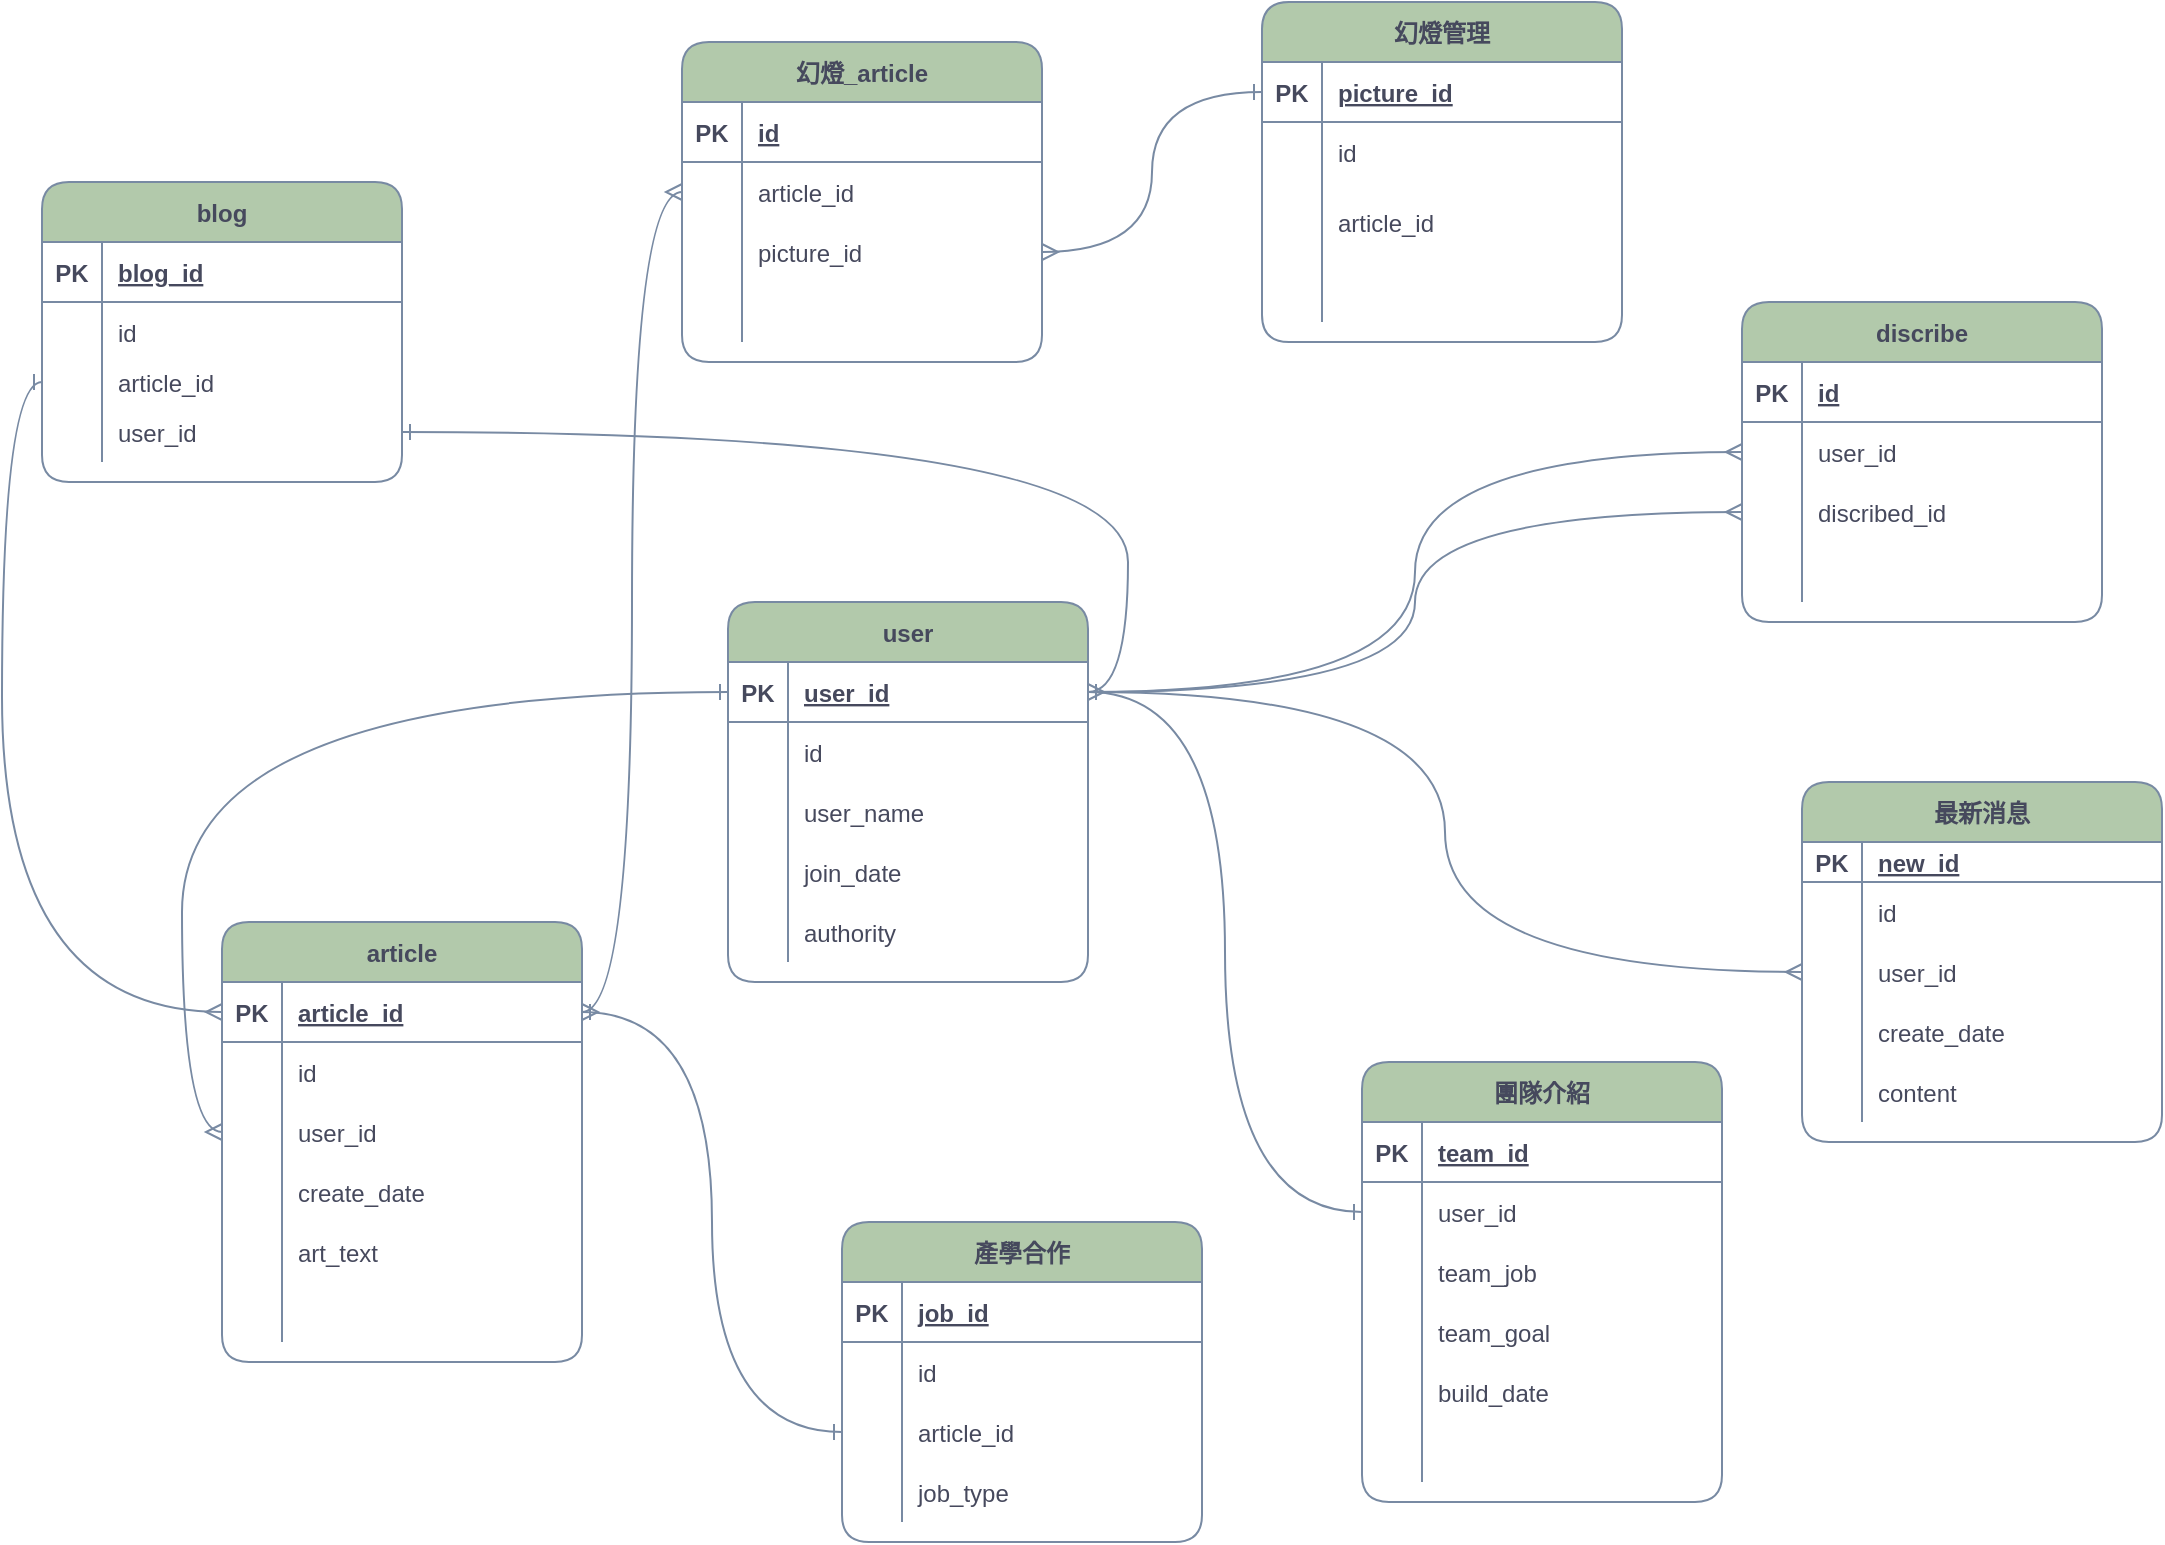 <mxfile version="13.11.0" type="github">
  <diagram id="R2lEEEUBdFMjLlhIrx00" name="Page-1">
    <mxGraphModel dx="1038" dy="547" grid="1" gridSize="10" guides="1" tooltips="1" connect="1" arrows="1" fold="1" page="1" pageScale="1" pageWidth="583" pageHeight="827" math="0" shadow="0" extFonts="Permanent Marker^https://fonts.googleapis.com/css?family=Permanent+Marker">
      <root>
        <mxCell id="0" />
        <mxCell id="1" parent="0" />
        <mxCell id="cPtPqXqM4NVwdwL7rHtW-1" value="最新消息" style="shape=table;startSize=30;container=1;collapsible=1;childLayout=tableLayout;fixedRows=1;rowLines=0;fontStyle=1;align=center;resizeLast=1;rounded=1;fillColor=#B2C9AB;strokeColor=#788AA3;fontColor=#46495D;" parent="1" vertex="1">
          <mxGeometry x="940" y="420" width="180" height="180" as="geometry" />
        </mxCell>
        <mxCell id="cPtPqXqM4NVwdwL7rHtW-2" value="" style="shape=partialRectangle;collapsible=0;dropTarget=0;pointerEvents=0;fillColor=none;top=0;left=0;bottom=1;right=0;points=[[0,0.5],[1,0.5]];portConstraint=eastwest;rounded=1;strokeColor=#788AA3;fontColor=#46495D;" parent="cPtPqXqM4NVwdwL7rHtW-1" vertex="1">
          <mxGeometry y="30" width="180" height="20" as="geometry" />
        </mxCell>
        <mxCell id="cPtPqXqM4NVwdwL7rHtW-3" value="PK" style="shape=partialRectangle;connectable=0;fillColor=none;top=0;left=0;bottom=0;right=0;fontStyle=1;overflow=hidden;rounded=1;strokeColor=#788AA3;fontColor=#46495D;" parent="cPtPqXqM4NVwdwL7rHtW-2" vertex="1">
          <mxGeometry width="30" height="20" as="geometry" />
        </mxCell>
        <mxCell id="cPtPqXqM4NVwdwL7rHtW-4" value="new_id" style="shape=partialRectangle;connectable=0;fillColor=none;top=0;left=0;bottom=0;right=0;align=left;spacingLeft=6;fontStyle=5;overflow=hidden;rounded=1;strokeColor=#788AA3;fontColor=#46495D;" parent="cPtPqXqM4NVwdwL7rHtW-2" vertex="1">
          <mxGeometry x="30" width="150" height="20" as="geometry" />
        </mxCell>
        <mxCell id="cPtPqXqM4NVwdwL7rHtW-5" value="" style="shape=partialRectangle;collapsible=0;dropTarget=0;pointerEvents=0;fillColor=none;top=0;left=0;bottom=0;right=0;points=[[0,0.5],[1,0.5]];portConstraint=eastwest;rounded=1;strokeColor=#788AA3;fontColor=#46495D;" parent="cPtPqXqM4NVwdwL7rHtW-1" vertex="1">
          <mxGeometry y="50" width="180" height="30" as="geometry" />
        </mxCell>
        <mxCell id="cPtPqXqM4NVwdwL7rHtW-6" value="" style="shape=partialRectangle;connectable=0;fillColor=none;top=0;left=0;bottom=0;right=0;editable=1;overflow=hidden;rounded=1;strokeColor=#788AA3;fontColor=#46495D;" parent="cPtPqXqM4NVwdwL7rHtW-5" vertex="1">
          <mxGeometry width="30" height="30" as="geometry" />
        </mxCell>
        <mxCell id="cPtPqXqM4NVwdwL7rHtW-7" value="id" style="shape=partialRectangle;connectable=0;fillColor=none;top=0;left=0;bottom=0;right=0;align=left;spacingLeft=6;overflow=hidden;rounded=1;strokeColor=#788AA3;fontColor=#46495D;" parent="cPtPqXqM4NVwdwL7rHtW-5" vertex="1">
          <mxGeometry x="30" width="150" height="30" as="geometry" />
        </mxCell>
        <mxCell id="cPtPqXqM4NVwdwL7rHtW-8" value="" style="shape=partialRectangle;collapsible=0;dropTarget=0;pointerEvents=0;fillColor=none;top=0;left=0;bottom=0;right=0;points=[[0,0.5],[1,0.5]];portConstraint=eastwest;rounded=1;strokeColor=#788AA3;fontColor=#46495D;" parent="cPtPqXqM4NVwdwL7rHtW-1" vertex="1">
          <mxGeometry y="80" width="180" height="30" as="geometry" />
        </mxCell>
        <mxCell id="cPtPqXqM4NVwdwL7rHtW-9" value="" style="shape=partialRectangle;connectable=0;fillColor=none;top=0;left=0;bottom=0;right=0;editable=1;overflow=hidden;rounded=1;strokeColor=#788AA3;fontColor=#46495D;" parent="cPtPqXqM4NVwdwL7rHtW-8" vertex="1">
          <mxGeometry width="30" height="30" as="geometry" />
        </mxCell>
        <mxCell id="cPtPqXqM4NVwdwL7rHtW-10" value="user_id" style="shape=partialRectangle;connectable=0;fillColor=none;top=0;left=0;bottom=0;right=0;align=left;spacingLeft=6;overflow=hidden;rounded=1;strokeColor=#788AA3;fontColor=#46495D;" parent="cPtPqXqM4NVwdwL7rHtW-8" vertex="1">
          <mxGeometry x="30" width="150" height="30" as="geometry" />
        </mxCell>
        <mxCell id="cPtPqXqM4NVwdwL7rHtW-11" value="" style="shape=partialRectangle;collapsible=0;dropTarget=0;pointerEvents=0;fillColor=none;top=0;left=0;bottom=0;right=0;points=[[0,0.5],[1,0.5]];portConstraint=eastwest;rounded=1;strokeColor=#788AA3;fontColor=#46495D;" parent="cPtPqXqM4NVwdwL7rHtW-1" vertex="1">
          <mxGeometry y="110" width="180" height="30" as="geometry" />
        </mxCell>
        <mxCell id="cPtPqXqM4NVwdwL7rHtW-12" value="" style="shape=partialRectangle;connectable=0;fillColor=none;top=0;left=0;bottom=0;right=0;editable=1;overflow=hidden;rounded=1;strokeColor=#788AA3;fontColor=#46495D;" parent="cPtPqXqM4NVwdwL7rHtW-11" vertex="1">
          <mxGeometry width="30" height="30" as="geometry" />
        </mxCell>
        <mxCell id="cPtPqXqM4NVwdwL7rHtW-13" value="create_date" style="shape=partialRectangle;connectable=0;fillColor=none;top=0;left=0;bottom=0;right=0;align=left;spacingLeft=6;overflow=hidden;rounded=1;strokeColor=#788AA3;fontColor=#46495D;" parent="cPtPqXqM4NVwdwL7rHtW-11" vertex="1">
          <mxGeometry x="30" width="150" height="30" as="geometry" />
        </mxCell>
        <mxCell id="cPtPqXqM4NVwdwL7rHtW-100" value="" style="shape=partialRectangle;collapsible=0;dropTarget=0;pointerEvents=0;fillColor=none;top=0;left=0;bottom=0;right=0;points=[[0,0.5],[1,0.5]];portConstraint=eastwest;rounded=1;strokeColor=#788AA3;fontColor=#46495D;" parent="cPtPqXqM4NVwdwL7rHtW-1" vertex="1">
          <mxGeometry y="140" width="180" height="30" as="geometry" />
        </mxCell>
        <mxCell id="cPtPqXqM4NVwdwL7rHtW-101" value="" style="shape=partialRectangle;connectable=0;fillColor=none;top=0;left=0;bottom=0;right=0;editable=1;overflow=hidden;rounded=1;strokeColor=#788AA3;fontColor=#46495D;" parent="cPtPqXqM4NVwdwL7rHtW-100" vertex="1">
          <mxGeometry width="30" height="30" as="geometry" />
        </mxCell>
        <mxCell id="cPtPqXqM4NVwdwL7rHtW-102" value="content" style="shape=partialRectangle;connectable=0;fillColor=none;top=0;left=0;bottom=0;right=0;align=left;spacingLeft=6;overflow=hidden;rounded=1;strokeColor=#788AA3;fontColor=#46495D;" parent="cPtPqXqM4NVwdwL7rHtW-100" vertex="1">
          <mxGeometry x="30" width="150" height="30" as="geometry" />
        </mxCell>
        <mxCell id="cPtPqXqM4NVwdwL7rHtW-14" value="user" style="shape=table;startSize=30;container=1;collapsible=1;childLayout=tableLayout;fixedRows=1;rowLines=0;fontStyle=1;align=center;resizeLast=1;rounded=1;fillColor=#B2C9AB;strokeColor=#788AA3;fontColor=#46495D;" parent="1" vertex="1">
          <mxGeometry x="403" y="330" width="180" height="190" as="geometry" />
        </mxCell>
        <mxCell id="cPtPqXqM4NVwdwL7rHtW-15" value="" style="shape=partialRectangle;collapsible=0;dropTarget=0;pointerEvents=0;fillColor=none;top=0;left=0;bottom=1;right=0;points=[[0,0.5],[1,0.5]];portConstraint=eastwest;rounded=1;strokeColor=#788AA3;fontColor=#46495D;" parent="cPtPqXqM4NVwdwL7rHtW-14" vertex="1">
          <mxGeometry y="30" width="180" height="30" as="geometry" />
        </mxCell>
        <mxCell id="cPtPqXqM4NVwdwL7rHtW-16" value="PK" style="shape=partialRectangle;connectable=0;fillColor=none;top=0;left=0;bottom=0;right=0;fontStyle=1;overflow=hidden;rounded=1;strokeColor=#788AA3;fontColor=#46495D;" parent="cPtPqXqM4NVwdwL7rHtW-15" vertex="1">
          <mxGeometry width="30" height="30" as="geometry" />
        </mxCell>
        <mxCell id="cPtPqXqM4NVwdwL7rHtW-17" value="user_id" style="shape=partialRectangle;connectable=0;fillColor=none;top=0;left=0;bottom=0;right=0;align=left;spacingLeft=6;fontStyle=5;overflow=hidden;rounded=1;strokeColor=#788AA3;fontColor=#46495D;" parent="cPtPqXqM4NVwdwL7rHtW-15" vertex="1">
          <mxGeometry x="30" width="150" height="30" as="geometry" />
        </mxCell>
        <mxCell id="cPtPqXqM4NVwdwL7rHtW-18" value="" style="shape=partialRectangle;collapsible=0;dropTarget=0;pointerEvents=0;fillColor=none;top=0;left=0;bottom=0;right=0;points=[[0,0.5],[1,0.5]];portConstraint=eastwest;rounded=1;strokeColor=#788AA3;fontColor=#46495D;" parent="cPtPqXqM4NVwdwL7rHtW-14" vertex="1">
          <mxGeometry y="60" width="180" height="30" as="geometry" />
        </mxCell>
        <mxCell id="cPtPqXqM4NVwdwL7rHtW-19" value="" style="shape=partialRectangle;connectable=0;fillColor=none;top=0;left=0;bottom=0;right=0;editable=1;overflow=hidden;rounded=1;strokeColor=#788AA3;fontColor=#46495D;" parent="cPtPqXqM4NVwdwL7rHtW-18" vertex="1">
          <mxGeometry width="30" height="30" as="geometry" />
        </mxCell>
        <mxCell id="cPtPqXqM4NVwdwL7rHtW-20" value="id" style="shape=partialRectangle;connectable=0;fillColor=none;top=0;left=0;bottom=0;right=0;align=left;spacingLeft=6;overflow=hidden;rounded=1;strokeColor=#788AA3;fontColor=#46495D;" parent="cPtPqXqM4NVwdwL7rHtW-18" vertex="1">
          <mxGeometry x="30" width="150" height="30" as="geometry" />
        </mxCell>
        <mxCell id="cPtPqXqM4NVwdwL7rHtW-21" value="" style="shape=partialRectangle;collapsible=0;dropTarget=0;pointerEvents=0;fillColor=none;top=0;left=0;bottom=0;right=0;points=[[0,0.5],[1,0.5]];portConstraint=eastwest;rounded=1;strokeColor=#788AA3;fontColor=#46495D;" parent="cPtPqXqM4NVwdwL7rHtW-14" vertex="1">
          <mxGeometry y="90" width="180" height="30" as="geometry" />
        </mxCell>
        <mxCell id="cPtPqXqM4NVwdwL7rHtW-22" value="" style="shape=partialRectangle;connectable=0;fillColor=none;top=0;left=0;bottom=0;right=0;editable=1;overflow=hidden;rounded=1;strokeColor=#788AA3;fontColor=#46495D;" parent="cPtPqXqM4NVwdwL7rHtW-21" vertex="1">
          <mxGeometry width="30" height="30" as="geometry" />
        </mxCell>
        <mxCell id="cPtPqXqM4NVwdwL7rHtW-23" value="user_name" style="shape=partialRectangle;connectable=0;fillColor=none;top=0;left=0;bottom=0;right=0;align=left;spacingLeft=6;overflow=hidden;rounded=1;strokeColor=#788AA3;fontColor=#46495D;" parent="cPtPqXqM4NVwdwL7rHtW-21" vertex="1">
          <mxGeometry x="30" width="150" height="30" as="geometry" />
        </mxCell>
        <mxCell id="cPtPqXqM4NVwdwL7rHtW-24" value="" style="shape=partialRectangle;collapsible=0;dropTarget=0;pointerEvents=0;fillColor=none;top=0;left=0;bottom=0;right=0;points=[[0,0.5],[1,0.5]];portConstraint=eastwest;rounded=1;strokeColor=#788AA3;fontColor=#46495D;" parent="cPtPqXqM4NVwdwL7rHtW-14" vertex="1">
          <mxGeometry y="120" width="180" height="30" as="geometry" />
        </mxCell>
        <mxCell id="cPtPqXqM4NVwdwL7rHtW-25" value="" style="shape=partialRectangle;connectable=0;fillColor=none;top=0;left=0;bottom=0;right=0;editable=1;overflow=hidden;rounded=1;strokeColor=#788AA3;fontColor=#46495D;" parent="cPtPqXqM4NVwdwL7rHtW-24" vertex="1">
          <mxGeometry width="30" height="30" as="geometry" />
        </mxCell>
        <mxCell id="cPtPqXqM4NVwdwL7rHtW-26" value="join_date" style="shape=partialRectangle;connectable=0;fillColor=none;top=0;left=0;bottom=0;right=0;align=left;spacingLeft=6;overflow=hidden;rounded=1;strokeColor=#788AA3;fontColor=#46495D;" parent="cPtPqXqM4NVwdwL7rHtW-24" vertex="1">
          <mxGeometry x="30" width="150" height="30" as="geometry" />
        </mxCell>
        <mxCell id="1LD19kada-FeBfjTpvKz-1" value="" style="shape=partialRectangle;collapsible=0;dropTarget=0;pointerEvents=0;fillColor=none;top=0;left=0;bottom=0;right=0;points=[[0,0.5],[1,0.5]];portConstraint=eastwest;rounded=1;strokeColor=#788AA3;fontColor=#46495D;" vertex="1" parent="cPtPqXqM4NVwdwL7rHtW-14">
          <mxGeometry y="150" width="180" height="30" as="geometry" />
        </mxCell>
        <mxCell id="1LD19kada-FeBfjTpvKz-2" value="" style="shape=partialRectangle;connectable=0;fillColor=none;top=0;left=0;bottom=0;right=0;editable=1;overflow=hidden;rounded=1;strokeColor=#788AA3;fontColor=#46495D;" vertex="1" parent="1LD19kada-FeBfjTpvKz-1">
          <mxGeometry width="30" height="30" as="geometry" />
        </mxCell>
        <mxCell id="1LD19kada-FeBfjTpvKz-3" value="authority" style="shape=partialRectangle;connectable=0;fillColor=none;top=0;left=0;bottom=0;right=0;align=left;spacingLeft=6;overflow=hidden;rounded=1;strokeColor=#788AA3;fontColor=#46495D;" vertex="1" parent="1LD19kada-FeBfjTpvKz-1">
          <mxGeometry x="30" width="150" height="30" as="geometry" />
        </mxCell>
        <mxCell id="cPtPqXqM4NVwdwL7rHtW-27" value="產學合作" style="shape=table;startSize=30;container=1;collapsible=1;childLayout=tableLayout;fixedRows=1;rowLines=0;fontStyle=1;align=center;resizeLast=1;rounded=1;fillColor=#B2C9AB;strokeColor=#788AA3;fontColor=#46495D;" parent="1" vertex="1">
          <mxGeometry x="460" y="640" width="180" height="160" as="geometry" />
        </mxCell>
        <mxCell id="cPtPqXqM4NVwdwL7rHtW-28" value="" style="shape=partialRectangle;collapsible=0;dropTarget=0;pointerEvents=0;fillColor=none;top=0;left=0;bottom=1;right=0;points=[[0,0.5],[1,0.5]];portConstraint=eastwest;rounded=1;strokeColor=#788AA3;fontColor=#46495D;" parent="cPtPqXqM4NVwdwL7rHtW-27" vertex="1">
          <mxGeometry y="30" width="180" height="30" as="geometry" />
        </mxCell>
        <mxCell id="cPtPqXqM4NVwdwL7rHtW-29" value="PK" style="shape=partialRectangle;connectable=0;fillColor=none;top=0;left=0;bottom=0;right=0;fontStyle=1;overflow=hidden;rounded=1;strokeColor=#788AA3;fontColor=#46495D;" parent="cPtPqXqM4NVwdwL7rHtW-28" vertex="1">
          <mxGeometry width="30" height="30" as="geometry" />
        </mxCell>
        <mxCell id="cPtPqXqM4NVwdwL7rHtW-30" value="job_id" style="shape=partialRectangle;connectable=0;fillColor=none;top=0;left=0;bottom=0;right=0;align=left;spacingLeft=6;fontStyle=5;overflow=hidden;rounded=1;strokeColor=#788AA3;fontColor=#46495D;" parent="cPtPqXqM4NVwdwL7rHtW-28" vertex="1">
          <mxGeometry x="30" width="150" height="30" as="geometry" />
        </mxCell>
        <mxCell id="cPtPqXqM4NVwdwL7rHtW-37" value="" style="shape=partialRectangle;collapsible=0;dropTarget=0;pointerEvents=0;fillColor=none;top=0;left=0;bottom=0;right=0;points=[[0,0.5],[1,0.5]];portConstraint=eastwest;rounded=1;strokeColor=#788AA3;fontColor=#46495D;" parent="cPtPqXqM4NVwdwL7rHtW-27" vertex="1">
          <mxGeometry y="60" width="180" height="30" as="geometry" />
        </mxCell>
        <mxCell id="cPtPqXqM4NVwdwL7rHtW-38" value="" style="shape=partialRectangle;connectable=0;fillColor=none;top=0;left=0;bottom=0;right=0;editable=1;overflow=hidden;rounded=1;strokeColor=#788AA3;fontColor=#46495D;" parent="cPtPqXqM4NVwdwL7rHtW-37" vertex="1">
          <mxGeometry width="30" height="30" as="geometry" />
        </mxCell>
        <mxCell id="cPtPqXqM4NVwdwL7rHtW-39" value="id" style="shape=partialRectangle;connectable=0;fillColor=none;top=0;left=0;bottom=0;right=0;align=left;spacingLeft=6;overflow=hidden;rounded=1;strokeColor=#788AA3;fontColor=#46495D;" parent="cPtPqXqM4NVwdwL7rHtW-37" vertex="1">
          <mxGeometry x="30" width="150" height="30" as="geometry" />
        </mxCell>
        <mxCell id="cPtPqXqM4NVwdwL7rHtW-31" value="" style="shape=partialRectangle;collapsible=0;dropTarget=0;pointerEvents=0;fillColor=none;top=0;left=0;bottom=0;right=0;points=[[0,0.5],[1,0.5]];portConstraint=eastwest;rounded=1;strokeColor=#788AA3;fontColor=#46495D;" parent="cPtPqXqM4NVwdwL7rHtW-27" vertex="1">
          <mxGeometry y="90" width="180" height="30" as="geometry" />
        </mxCell>
        <mxCell id="cPtPqXqM4NVwdwL7rHtW-32" value="" style="shape=partialRectangle;connectable=0;fillColor=none;top=0;left=0;bottom=0;right=0;editable=1;overflow=hidden;rounded=1;strokeColor=#788AA3;fontColor=#46495D;" parent="cPtPqXqM4NVwdwL7rHtW-31" vertex="1">
          <mxGeometry width="30" height="30" as="geometry" />
        </mxCell>
        <mxCell id="cPtPqXqM4NVwdwL7rHtW-33" value="article_id" style="shape=partialRectangle;connectable=0;fillColor=none;top=0;left=0;bottom=0;right=0;align=left;spacingLeft=6;overflow=hidden;rounded=1;strokeColor=#788AA3;fontColor=#46495D;" parent="cPtPqXqM4NVwdwL7rHtW-31" vertex="1">
          <mxGeometry x="30" width="150" height="30" as="geometry" />
        </mxCell>
        <mxCell id="cPtPqXqM4NVwdwL7rHtW-34" value="" style="shape=partialRectangle;collapsible=0;dropTarget=0;pointerEvents=0;fillColor=none;top=0;left=0;bottom=0;right=0;points=[[0,0.5],[1,0.5]];portConstraint=eastwest;rounded=1;strokeColor=#788AA3;fontColor=#46495D;" parent="cPtPqXqM4NVwdwL7rHtW-27" vertex="1">
          <mxGeometry y="120" width="180" height="30" as="geometry" />
        </mxCell>
        <mxCell id="cPtPqXqM4NVwdwL7rHtW-35" value="" style="shape=partialRectangle;connectable=0;fillColor=none;top=0;left=0;bottom=0;right=0;editable=1;overflow=hidden;rounded=1;strokeColor=#788AA3;fontColor=#46495D;" parent="cPtPqXqM4NVwdwL7rHtW-34" vertex="1">
          <mxGeometry width="30" height="30" as="geometry" />
        </mxCell>
        <mxCell id="cPtPqXqM4NVwdwL7rHtW-36" value="job_type" style="shape=partialRectangle;connectable=0;fillColor=none;top=0;left=0;bottom=0;right=0;align=left;spacingLeft=6;overflow=hidden;rounded=1;strokeColor=#788AA3;fontColor=#46495D;" parent="cPtPqXqM4NVwdwL7rHtW-34" vertex="1">
          <mxGeometry x="30" width="150" height="30" as="geometry" />
        </mxCell>
        <mxCell id="cPtPqXqM4NVwdwL7rHtW-40" value="團隊介紹" style="shape=table;startSize=30;container=1;collapsible=1;childLayout=tableLayout;fixedRows=1;rowLines=0;fontStyle=1;align=center;resizeLast=1;rounded=1;fillColor=#B2C9AB;strokeColor=#788AA3;fontColor=#46495D;" parent="1" vertex="1">
          <mxGeometry x="720" y="560" width="180" height="220" as="geometry" />
        </mxCell>
        <mxCell id="cPtPqXqM4NVwdwL7rHtW-41" value="" style="shape=partialRectangle;collapsible=0;dropTarget=0;pointerEvents=0;fillColor=none;top=0;left=0;bottom=1;right=0;points=[[0,0.5],[1,0.5]];portConstraint=eastwest;rounded=1;strokeColor=#788AA3;fontColor=#46495D;" parent="cPtPqXqM4NVwdwL7rHtW-40" vertex="1">
          <mxGeometry y="30" width="180" height="30" as="geometry" />
        </mxCell>
        <mxCell id="cPtPqXqM4NVwdwL7rHtW-42" value="PK" style="shape=partialRectangle;connectable=0;fillColor=none;top=0;left=0;bottom=0;right=0;fontStyle=1;overflow=hidden;rounded=1;strokeColor=#788AA3;fontColor=#46495D;" parent="cPtPqXqM4NVwdwL7rHtW-41" vertex="1">
          <mxGeometry width="30" height="30" as="geometry" />
        </mxCell>
        <mxCell id="cPtPqXqM4NVwdwL7rHtW-43" value="team_id" style="shape=partialRectangle;connectable=0;fillColor=none;top=0;left=0;bottom=0;right=0;align=left;spacingLeft=6;fontStyle=5;overflow=hidden;rounded=1;strokeColor=#788AA3;fontColor=#46495D;" parent="cPtPqXqM4NVwdwL7rHtW-41" vertex="1">
          <mxGeometry x="30" width="150" height="30" as="geometry" />
        </mxCell>
        <mxCell id="cPtPqXqM4NVwdwL7rHtW-44" value="" style="shape=partialRectangle;collapsible=0;dropTarget=0;pointerEvents=0;fillColor=none;top=0;left=0;bottom=0;right=0;points=[[0,0.5],[1,0.5]];portConstraint=eastwest;rounded=1;strokeColor=#788AA3;fontColor=#46495D;" parent="cPtPqXqM4NVwdwL7rHtW-40" vertex="1">
          <mxGeometry y="60" width="180" height="30" as="geometry" />
        </mxCell>
        <mxCell id="cPtPqXqM4NVwdwL7rHtW-45" value="" style="shape=partialRectangle;connectable=0;fillColor=none;top=0;left=0;bottom=0;right=0;editable=1;overflow=hidden;rounded=1;strokeColor=#788AA3;fontColor=#46495D;" parent="cPtPqXqM4NVwdwL7rHtW-44" vertex="1">
          <mxGeometry width="30" height="30" as="geometry" />
        </mxCell>
        <mxCell id="cPtPqXqM4NVwdwL7rHtW-46" value="user_id" style="shape=partialRectangle;connectable=0;fillColor=none;top=0;left=0;bottom=0;right=0;align=left;spacingLeft=6;overflow=hidden;rounded=1;strokeColor=#788AA3;fontColor=#46495D;" parent="cPtPqXqM4NVwdwL7rHtW-44" vertex="1">
          <mxGeometry x="30" width="150" height="30" as="geometry" />
        </mxCell>
        <mxCell id="cPtPqXqM4NVwdwL7rHtW-47" value="" style="shape=partialRectangle;collapsible=0;dropTarget=0;pointerEvents=0;fillColor=none;top=0;left=0;bottom=0;right=0;points=[[0,0.5],[1,0.5]];portConstraint=eastwest;rounded=1;strokeColor=#788AA3;fontColor=#46495D;" parent="cPtPqXqM4NVwdwL7rHtW-40" vertex="1">
          <mxGeometry y="90" width="180" height="30" as="geometry" />
        </mxCell>
        <mxCell id="cPtPqXqM4NVwdwL7rHtW-48" value="" style="shape=partialRectangle;connectable=0;fillColor=none;top=0;left=0;bottom=0;right=0;editable=1;overflow=hidden;rounded=1;strokeColor=#788AA3;fontColor=#46495D;" parent="cPtPqXqM4NVwdwL7rHtW-47" vertex="1">
          <mxGeometry width="30" height="30" as="geometry" />
        </mxCell>
        <mxCell id="cPtPqXqM4NVwdwL7rHtW-49" value="team_job" style="shape=partialRectangle;connectable=0;fillColor=none;top=0;left=0;bottom=0;right=0;align=left;spacingLeft=6;overflow=hidden;rounded=1;strokeColor=#788AA3;fontColor=#46495D;" parent="cPtPqXqM4NVwdwL7rHtW-47" vertex="1">
          <mxGeometry x="30" width="150" height="30" as="geometry" />
        </mxCell>
        <mxCell id="cPtPqXqM4NVwdwL7rHtW-50" value="" style="shape=partialRectangle;collapsible=0;dropTarget=0;pointerEvents=0;fillColor=none;top=0;left=0;bottom=0;right=0;points=[[0,0.5],[1,0.5]];portConstraint=eastwest;rounded=1;strokeColor=#788AA3;fontColor=#46495D;" parent="cPtPqXqM4NVwdwL7rHtW-40" vertex="1">
          <mxGeometry y="120" width="180" height="30" as="geometry" />
        </mxCell>
        <mxCell id="cPtPqXqM4NVwdwL7rHtW-51" value="" style="shape=partialRectangle;connectable=0;fillColor=none;top=0;left=0;bottom=0;right=0;editable=1;overflow=hidden;rounded=1;strokeColor=#788AA3;fontColor=#46495D;" parent="cPtPqXqM4NVwdwL7rHtW-50" vertex="1">
          <mxGeometry width="30" height="30" as="geometry" />
        </mxCell>
        <mxCell id="cPtPqXqM4NVwdwL7rHtW-52" value="team_goal" style="shape=partialRectangle;connectable=0;fillColor=none;top=0;left=0;bottom=0;right=0;align=left;spacingLeft=6;overflow=hidden;rounded=1;strokeColor=#788AA3;fontColor=#46495D;" parent="cPtPqXqM4NVwdwL7rHtW-50" vertex="1">
          <mxGeometry x="30" width="150" height="30" as="geometry" />
        </mxCell>
        <mxCell id="cPtPqXqM4NVwdwL7rHtW-93" value="" style="shape=partialRectangle;collapsible=0;dropTarget=0;pointerEvents=0;fillColor=none;top=0;left=0;bottom=0;right=0;points=[[0,0.5],[1,0.5]];portConstraint=eastwest;rounded=1;strokeColor=#788AA3;fontColor=#46495D;" parent="cPtPqXqM4NVwdwL7rHtW-40" vertex="1">
          <mxGeometry y="150" width="180" height="30" as="geometry" />
        </mxCell>
        <mxCell id="cPtPqXqM4NVwdwL7rHtW-94" value="" style="shape=partialRectangle;connectable=0;fillColor=none;top=0;left=0;bottom=0;right=0;editable=1;overflow=hidden;rounded=1;strokeColor=#788AA3;fontColor=#46495D;" parent="cPtPqXqM4NVwdwL7rHtW-93" vertex="1">
          <mxGeometry width="30" height="30" as="geometry" />
        </mxCell>
        <mxCell id="cPtPqXqM4NVwdwL7rHtW-95" value="build_date" style="shape=partialRectangle;connectable=0;fillColor=none;top=0;left=0;bottom=0;right=0;align=left;spacingLeft=6;overflow=hidden;rounded=1;strokeColor=#788AA3;fontColor=#46495D;" parent="cPtPqXqM4NVwdwL7rHtW-93" vertex="1">
          <mxGeometry x="30" width="150" height="30" as="geometry" />
        </mxCell>
        <mxCell id="cPtPqXqM4NVwdwL7rHtW-96" value="" style="shape=partialRectangle;collapsible=0;dropTarget=0;pointerEvents=0;fillColor=none;top=0;left=0;bottom=0;right=0;points=[[0,0.5],[1,0.5]];portConstraint=eastwest;rounded=1;strokeColor=#788AA3;fontColor=#46495D;" parent="cPtPqXqM4NVwdwL7rHtW-40" vertex="1">
          <mxGeometry y="180" width="180" height="30" as="geometry" />
        </mxCell>
        <mxCell id="cPtPqXqM4NVwdwL7rHtW-97" value="" style="shape=partialRectangle;connectable=0;fillColor=none;top=0;left=0;bottom=0;right=0;editable=1;overflow=hidden;rounded=1;strokeColor=#788AA3;fontColor=#46495D;" parent="cPtPqXqM4NVwdwL7rHtW-96" vertex="1">
          <mxGeometry width="30" height="30" as="geometry" />
        </mxCell>
        <mxCell id="cPtPqXqM4NVwdwL7rHtW-98" value="" style="shape=partialRectangle;connectable=0;fillColor=none;top=0;left=0;bottom=0;right=0;align=left;spacingLeft=6;overflow=hidden;rounded=1;strokeColor=#788AA3;fontColor=#46495D;" parent="cPtPqXqM4NVwdwL7rHtW-96" vertex="1">
          <mxGeometry x="30" width="150" height="30" as="geometry" />
        </mxCell>
        <mxCell id="cPtPqXqM4NVwdwL7rHtW-53" value="blog" style="shape=table;startSize=30;container=1;collapsible=1;childLayout=tableLayout;fixedRows=1;rowLines=0;fontStyle=1;align=center;resizeLast=1;rounded=1;fillColor=#B2C9AB;strokeColor=#788AA3;fontColor=#46495D;" parent="1" vertex="1">
          <mxGeometry x="60" y="120" width="180" height="150" as="geometry" />
        </mxCell>
        <mxCell id="cPtPqXqM4NVwdwL7rHtW-54" value="" style="shape=partialRectangle;collapsible=0;dropTarget=0;pointerEvents=0;fillColor=none;top=0;left=0;bottom=1;right=0;points=[[0,0.5],[1,0.5]];portConstraint=eastwest;rounded=1;strokeColor=#788AA3;fontColor=#46495D;" parent="cPtPqXqM4NVwdwL7rHtW-53" vertex="1">
          <mxGeometry y="30" width="180" height="30" as="geometry" />
        </mxCell>
        <mxCell id="cPtPqXqM4NVwdwL7rHtW-55" value="PK" style="shape=partialRectangle;connectable=0;fillColor=none;top=0;left=0;bottom=0;right=0;fontStyle=1;overflow=hidden;rounded=1;strokeColor=#788AA3;fontColor=#46495D;" parent="cPtPqXqM4NVwdwL7rHtW-54" vertex="1">
          <mxGeometry width="30" height="30" as="geometry" />
        </mxCell>
        <mxCell id="cPtPqXqM4NVwdwL7rHtW-56" value="blog_id" style="shape=partialRectangle;connectable=0;fillColor=none;top=0;left=0;bottom=0;right=0;align=left;spacingLeft=6;fontStyle=5;overflow=hidden;rounded=1;strokeColor=#788AA3;fontColor=#46495D;" parent="cPtPqXqM4NVwdwL7rHtW-54" vertex="1">
          <mxGeometry x="30" width="150" height="30" as="geometry" />
        </mxCell>
        <mxCell id="cPtPqXqM4NVwdwL7rHtW-57" value="" style="shape=partialRectangle;collapsible=0;dropTarget=0;pointerEvents=0;fillColor=none;top=0;left=0;bottom=0;right=0;points=[[0,0.5],[1,0.5]];portConstraint=eastwest;rounded=1;strokeColor=#788AA3;fontColor=#46495D;" parent="cPtPqXqM4NVwdwL7rHtW-53" vertex="1">
          <mxGeometry y="60" width="180" height="30" as="geometry" />
        </mxCell>
        <mxCell id="cPtPqXqM4NVwdwL7rHtW-58" value="" style="shape=partialRectangle;connectable=0;fillColor=none;top=0;left=0;bottom=0;right=0;editable=1;overflow=hidden;rounded=1;strokeColor=#788AA3;fontColor=#46495D;" parent="cPtPqXqM4NVwdwL7rHtW-57" vertex="1">
          <mxGeometry width="30" height="30" as="geometry" />
        </mxCell>
        <mxCell id="cPtPqXqM4NVwdwL7rHtW-59" value="id" style="shape=partialRectangle;connectable=0;fillColor=none;top=0;left=0;bottom=0;right=0;align=left;spacingLeft=6;overflow=hidden;rounded=1;strokeColor=#788AA3;fontColor=#46495D;" parent="cPtPqXqM4NVwdwL7rHtW-57" vertex="1">
          <mxGeometry x="30" width="150" height="30" as="geometry" />
        </mxCell>
        <mxCell id="cPtPqXqM4NVwdwL7rHtW-60" value="" style="shape=partialRectangle;collapsible=0;dropTarget=0;pointerEvents=0;fillColor=none;top=0;left=0;bottom=0;right=0;points=[[0,0.5],[1,0.5]];portConstraint=eastwest;rounded=1;strokeColor=#788AA3;fontColor=#46495D;" parent="cPtPqXqM4NVwdwL7rHtW-53" vertex="1">
          <mxGeometry y="90" width="180" height="20" as="geometry" />
        </mxCell>
        <mxCell id="cPtPqXqM4NVwdwL7rHtW-61" value="" style="shape=partialRectangle;connectable=0;fillColor=none;top=0;left=0;bottom=0;right=0;editable=1;overflow=hidden;rounded=1;strokeColor=#788AA3;fontColor=#46495D;" parent="cPtPqXqM4NVwdwL7rHtW-60" vertex="1">
          <mxGeometry width="30" height="20" as="geometry" />
        </mxCell>
        <mxCell id="cPtPqXqM4NVwdwL7rHtW-62" value="article_id" style="shape=partialRectangle;connectable=0;fillColor=none;top=0;left=0;bottom=0;right=0;align=left;spacingLeft=6;overflow=hidden;rounded=1;strokeColor=#788AA3;fontColor=#46495D;" parent="cPtPqXqM4NVwdwL7rHtW-60" vertex="1">
          <mxGeometry x="30" width="150" height="20" as="geometry" />
        </mxCell>
        <mxCell id="cPtPqXqM4NVwdwL7rHtW-63" value="" style="shape=partialRectangle;collapsible=0;dropTarget=0;pointerEvents=0;fillColor=none;top=0;left=0;bottom=0;right=0;points=[[0,0.5],[1,0.5]];portConstraint=eastwest;rounded=1;strokeColor=#788AA3;fontColor=#46495D;" parent="cPtPqXqM4NVwdwL7rHtW-53" vertex="1">
          <mxGeometry y="110" width="180" height="30" as="geometry" />
        </mxCell>
        <mxCell id="cPtPqXqM4NVwdwL7rHtW-64" value="" style="shape=partialRectangle;connectable=0;fillColor=none;top=0;left=0;bottom=0;right=0;editable=1;overflow=hidden;rounded=1;strokeColor=#788AA3;fontColor=#46495D;" parent="cPtPqXqM4NVwdwL7rHtW-63" vertex="1">
          <mxGeometry width="30" height="30" as="geometry" />
        </mxCell>
        <mxCell id="cPtPqXqM4NVwdwL7rHtW-65" value="user_id" style="shape=partialRectangle;connectable=0;fillColor=none;top=0;left=0;bottom=0;right=0;align=left;spacingLeft=6;overflow=hidden;rounded=1;strokeColor=#788AA3;fontColor=#46495D;" parent="cPtPqXqM4NVwdwL7rHtW-63" vertex="1">
          <mxGeometry x="30" width="150" height="30" as="geometry" />
        </mxCell>
        <mxCell id="cPtPqXqM4NVwdwL7rHtW-67" value="article" style="shape=table;startSize=30;container=1;collapsible=1;childLayout=tableLayout;fixedRows=1;rowLines=0;fontStyle=1;align=center;resizeLast=1;rounded=1;fillColor=#B2C9AB;strokeColor=#788AA3;fontColor=#46495D;" parent="1" vertex="1">
          <mxGeometry x="150" y="490" width="180" height="220" as="geometry" />
        </mxCell>
        <mxCell id="cPtPqXqM4NVwdwL7rHtW-68" value="" style="shape=partialRectangle;collapsible=0;dropTarget=0;pointerEvents=0;fillColor=none;top=0;left=0;bottom=1;right=0;points=[[0,0.5],[1,0.5]];portConstraint=eastwest;rounded=1;strokeColor=#788AA3;fontColor=#46495D;" parent="cPtPqXqM4NVwdwL7rHtW-67" vertex="1">
          <mxGeometry y="30" width="180" height="30" as="geometry" />
        </mxCell>
        <mxCell id="cPtPqXqM4NVwdwL7rHtW-69" value="PK" style="shape=partialRectangle;connectable=0;fillColor=none;top=0;left=0;bottom=0;right=0;fontStyle=1;overflow=hidden;rounded=1;strokeColor=#788AA3;fontColor=#46495D;" parent="cPtPqXqM4NVwdwL7rHtW-68" vertex="1">
          <mxGeometry width="30" height="30" as="geometry" />
        </mxCell>
        <mxCell id="cPtPqXqM4NVwdwL7rHtW-70" value="article_id" style="shape=partialRectangle;connectable=0;fillColor=none;top=0;left=0;bottom=0;right=0;align=left;spacingLeft=6;fontStyle=5;overflow=hidden;rounded=1;strokeColor=#788AA3;fontColor=#46495D;" parent="cPtPqXqM4NVwdwL7rHtW-68" vertex="1">
          <mxGeometry x="30" width="150" height="30" as="geometry" />
        </mxCell>
        <mxCell id="cPtPqXqM4NVwdwL7rHtW-71" value="" style="shape=partialRectangle;collapsible=0;dropTarget=0;pointerEvents=0;fillColor=none;top=0;left=0;bottom=0;right=0;points=[[0,0.5],[1,0.5]];portConstraint=eastwest;rounded=1;strokeColor=#788AA3;fontColor=#46495D;" parent="cPtPqXqM4NVwdwL7rHtW-67" vertex="1">
          <mxGeometry y="60" width="180" height="30" as="geometry" />
        </mxCell>
        <mxCell id="cPtPqXqM4NVwdwL7rHtW-72" value="" style="shape=partialRectangle;connectable=0;fillColor=none;top=0;left=0;bottom=0;right=0;editable=1;overflow=hidden;rounded=1;strokeColor=#788AA3;fontColor=#46495D;" parent="cPtPqXqM4NVwdwL7rHtW-71" vertex="1">
          <mxGeometry width="30" height="30" as="geometry" />
        </mxCell>
        <mxCell id="cPtPqXqM4NVwdwL7rHtW-73" value="id" style="shape=partialRectangle;connectable=0;fillColor=none;top=0;left=0;bottom=0;right=0;align=left;spacingLeft=6;overflow=hidden;rounded=1;strokeColor=#788AA3;fontColor=#46495D;" parent="cPtPqXqM4NVwdwL7rHtW-71" vertex="1">
          <mxGeometry x="30" width="150" height="30" as="geometry" />
        </mxCell>
        <mxCell id="cPtPqXqM4NVwdwL7rHtW-74" value="" style="shape=partialRectangle;collapsible=0;dropTarget=0;pointerEvents=0;fillColor=none;top=0;left=0;bottom=0;right=0;points=[[0,0.5],[1,0.5]];portConstraint=eastwest;rounded=1;strokeColor=#788AA3;fontColor=#46495D;" parent="cPtPqXqM4NVwdwL7rHtW-67" vertex="1">
          <mxGeometry y="90" width="180" height="30" as="geometry" />
        </mxCell>
        <mxCell id="cPtPqXqM4NVwdwL7rHtW-75" value="" style="shape=partialRectangle;connectable=0;fillColor=none;top=0;left=0;bottom=0;right=0;editable=1;overflow=hidden;rounded=1;strokeColor=#788AA3;fontColor=#46495D;" parent="cPtPqXqM4NVwdwL7rHtW-74" vertex="1">
          <mxGeometry width="30" height="30" as="geometry" />
        </mxCell>
        <mxCell id="cPtPqXqM4NVwdwL7rHtW-76" value="user_id" style="shape=partialRectangle;connectable=0;fillColor=none;top=0;left=0;bottom=0;right=0;align=left;spacingLeft=6;overflow=hidden;rounded=1;strokeColor=#788AA3;fontColor=#46495D;" parent="cPtPqXqM4NVwdwL7rHtW-74" vertex="1">
          <mxGeometry x="30" width="150" height="30" as="geometry" />
        </mxCell>
        <mxCell id="cPtPqXqM4NVwdwL7rHtW-77" value="" style="shape=partialRectangle;collapsible=0;dropTarget=0;pointerEvents=0;fillColor=none;top=0;left=0;bottom=0;right=0;points=[[0,0.5],[1,0.5]];portConstraint=eastwest;rounded=1;strokeColor=#788AA3;fontColor=#46495D;" parent="cPtPqXqM4NVwdwL7rHtW-67" vertex="1">
          <mxGeometry y="120" width="180" height="30" as="geometry" />
        </mxCell>
        <mxCell id="cPtPqXqM4NVwdwL7rHtW-78" value="" style="shape=partialRectangle;connectable=0;fillColor=none;top=0;left=0;bottom=0;right=0;editable=1;overflow=hidden;rounded=1;strokeColor=#788AA3;fontColor=#46495D;" parent="cPtPqXqM4NVwdwL7rHtW-77" vertex="1">
          <mxGeometry width="30" height="30" as="geometry" />
        </mxCell>
        <mxCell id="cPtPqXqM4NVwdwL7rHtW-79" value="create_date" style="shape=partialRectangle;connectable=0;fillColor=none;top=0;left=0;bottom=0;right=0;align=left;spacingLeft=6;overflow=hidden;rounded=1;strokeColor=#788AA3;fontColor=#46495D;" parent="cPtPqXqM4NVwdwL7rHtW-77" vertex="1">
          <mxGeometry x="30" width="150" height="30" as="geometry" />
        </mxCell>
        <mxCell id="cPtPqXqM4NVwdwL7rHtW-86" value="" style="shape=partialRectangle;collapsible=0;dropTarget=0;pointerEvents=0;fillColor=none;top=0;left=0;bottom=0;right=0;points=[[0,0.5],[1,0.5]];portConstraint=eastwest;rounded=1;strokeColor=#788AA3;fontColor=#46495D;" parent="cPtPqXqM4NVwdwL7rHtW-67" vertex="1">
          <mxGeometry y="150" width="180" height="30" as="geometry" />
        </mxCell>
        <mxCell id="cPtPqXqM4NVwdwL7rHtW-87" value="" style="shape=partialRectangle;connectable=0;fillColor=none;top=0;left=0;bottom=0;right=0;editable=1;overflow=hidden;rounded=1;strokeColor=#788AA3;fontColor=#46495D;" parent="cPtPqXqM4NVwdwL7rHtW-86" vertex="1">
          <mxGeometry width="30" height="30" as="geometry" />
        </mxCell>
        <mxCell id="cPtPqXqM4NVwdwL7rHtW-88" value="art_text" style="shape=partialRectangle;connectable=0;fillColor=none;top=0;left=0;bottom=0;right=0;align=left;spacingLeft=6;overflow=hidden;rounded=1;strokeColor=#788AA3;fontColor=#46495D;" parent="cPtPqXqM4NVwdwL7rHtW-86" vertex="1">
          <mxGeometry x="30" width="150" height="30" as="geometry" />
        </mxCell>
        <mxCell id="cPtPqXqM4NVwdwL7rHtW-89" value="" style="shape=partialRectangle;collapsible=0;dropTarget=0;pointerEvents=0;fillColor=none;top=0;left=0;bottom=0;right=0;points=[[0,0.5],[1,0.5]];portConstraint=eastwest;rounded=1;strokeColor=#788AA3;fontColor=#46495D;" parent="cPtPqXqM4NVwdwL7rHtW-67" vertex="1">
          <mxGeometry y="180" width="180" height="30" as="geometry" />
        </mxCell>
        <mxCell id="cPtPqXqM4NVwdwL7rHtW-90" value="" style="shape=partialRectangle;connectable=0;fillColor=none;top=0;left=0;bottom=0;right=0;editable=1;overflow=hidden;rounded=1;strokeColor=#788AA3;fontColor=#46495D;" parent="cPtPqXqM4NVwdwL7rHtW-89" vertex="1">
          <mxGeometry width="30" height="30" as="geometry" />
        </mxCell>
        <mxCell id="cPtPqXqM4NVwdwL7rHtW-91" value="" style="shape=partialRectangle;connectable=0;fillColor=none;top=0;left=0;bottom=0;right=0;align=left;spacingLeft=6;overflow=hidden;rounded=1;strokeColor=#788AA3;fontColor=#46495D;" parent="cPtPqXqM4NVwdwL7rHtW-89" vertex="1">
          <mxGeometry x="30" width="150" height="30" as="geometry" />
        </mxCell>
        <mxCell id="cPtPqXqM4NVwdwL7rHtW-80" style="edgeStyle=orthogonalEdgeStyle;orthogonalLoop=1;jettySize=auto;html=1;entryX=0;entryY=0.5;entryDx=0;entryDy=0;startArrow=ERone;startFill=0;endArrow=ERmany;endFill=0;exitX=0;exitY=0.5;exitDx=0;exitDy=0;curved=1;strokeColor=#788AA3;fontColor=#46495D;" parent="1" source="cPtPqXqM4NVwdwL7rHtW-60" target="cPtPqXqM4NVwdwL7rHtW-68" edge="1">
          <mxGeometry relative="1" as="geometry" />
        </mxCell>
        <mxCell id="cPtPqXqM4NVwdwL7rHtW-81" style="edgeStyle=orthogonalEdgeStyle;orthogonalLoop=1;jettySize=auto;html=1;exitX=1;exitY=0.5;exitDx=0;exitDy=0;entryX=1;entryY=0.5;entryDx=0;entryDy=0;startArrow=ERone;startFill=0;endArrow=ERone;endFill=0;curved=1;strokeColor=#788AA3;fontColor=#46495D;" parent="1" source="cPtPqXqM4NVwdwL7rHtW-63" target="cPtPqXqM4NVwdwL7rHtW-15" edge="1">
          <mxGeometry relative="1" as="geometry" />
        </mxCell>
        <mxCell id="cPtPqXqM4NVwdwL7rHtW-82" style="edgeStyle=orthogonalEdgeStyle;orthogonalLoop=1;jettySize=auto;html=1;entryX=0;entryY=0.5;entryDx=0;entryDy=0;startArrow=ERone;startFill=0;endArrow=ERmany;endFill=0;curved=1;strokeColor=#788AA3;fontColor=#46495D;" parent="1" source="cPtPqXqM4NVwdwL7rHtW-15" target="cPtPqXqM4NVwdwL7rHtW-74" edge="1">
          <mxGeometry relative="1" as="geometry" />
        </mxCell>
        <mxCell id="cPtPqXqM4NVwdwL7rHtW-92" style="edgeStyle=orthogonalEdgeStyle;orthogonalLoop=1;jettySize=auto;html=1;entryX=1;entryY=0.5;entryDx=0;entryDy=0;startArrow=ERone;startFill=0;endArrow=ERmany;endFill=0;curved=1;strokeColor=#788AA3;fontColor=#46495D;" parent="1" source="cPtPqXqM4NVwdwL7rHtW-31" target="cPtPqXqM4NVwdwL7rHtW-68" edge="1">
          <mxGeometry relative="1" as="geometry" />
        </mxCell>
        <mxCell id="cPtPqXqM4NVwdwL7rHtW-99" style="edgeStyle=orthogonalEdgeStyle;orthogonalLoop=1;jettySize=auto;html=1;entryX=0;entryY=0.5;entryDx=0;entryDy=0;startArrow=ERmany;startFill=0;endArrow=ERone;endFill=0;curved=1;strokeColor=#788AA3;fontColor=#46495D;" parent="1" source="cPtPqXqM4NVwdwL7rHtW-15" target="cPtPqXqM4NVwdwL7rHtW-44" edge="1">
          <mxGeometry relative="1" as="geometry" />
        </mxCell>
        <mxCell id="cPtPqXqM4NVwdwL7rHtW-103" style="edgeStyle=orthogonalEdgeStyle;orthogonalLoop=1;jettySize=auto;html=1;exitX=0;exitY=0.5;exitDx=0;exitDy=0;entryX=1;entryY=0.5;entryDx=0;entryDy=0;startArrow=ERmany;startFill=0;endArrow=ERone;endFill=0;curved=1;strokeColor=#788AA3;fontColor=#46495D;" parent="1" source="cPtPqXqM4NVwdwL7rHtW-8" target="cPtPqXqM4NVwdwL7rHtW-15" edge="1">
          <mxGeometry relative="1" as="geometry" />
        </mxCell>
        <mxCell id="AdDkIVXgg5J95T2cVmyW-1" value="幻燈管理" style="shape=table;startSize=30;container=1;collapsible=1;childLayout=tableLayout;fixedRows=1;rowLines=0;fontStyle=1;align=center;resizeLast=1;rounded=1;fillColor=#B2C9AB;strokeColor=#788AA3;fontColor=#46495D;" parent="1" vertex="1">
          <mxGeometry x="670" y="30" width="180" height="170" as="geometry" />
        </mxCell>
        <mxCell id="AdDkIVXgg5J95T2cVmyW-2" value="" style="shape=partialRectangle;collapsible=0;dropTarget=0;pointerEvents=0;fillColor=none;top=0;left=0;bottom=1;right=0;points=[[0,0.5],[1,0.5]];portConstraint=eastwest;rounded=1;strokeColor=#788AA3;fontColor=#46495D;" parent="AdDkIVXgg5J95T2cVmyW-1" vertex="1">
          <mxGeometry y="30" width="180" height="30" as="geometry" />
        </mxCell>
        <mxCell id="AdDkIVXgg5J95T2cVmyW-3" value="PK" style="shape=partialRectangle;connectable=0;fillColor=none;top=0;left=0;bottom=0;right=0;fontStyle=1;overflow=hidden;rounded=1;strokeColor=#788AA3;fontColor=#46495D;" parent="AdDkIVXgg5J95T2cVmyW-2" vertex="1">
          <mxGeometry width="30" height="30" as="geometry" />
        </mxCell>
        <mxCell id="AdDkIVXgg5J95T2cVmyW-4" value="picture_id" style="shape=partialRectangle;connectable=0;fillColor=none;top=0;left=0;bottom=0;right=0;align=left;spacingLeft=6;fontStyle=5;overflow=hidden;rounded=1;strokeColor=#788AA3;fontColor=#46495D;" parent="AdDkIVXgg5J95T2cVmyW-2" vertex="1">
          <mxGeometry x="30" width="150" height="30" as="geometry" />
        </mxCell>
        <mxCell id="AdDkIVXgg5J95T2cVmyW-5" value="" style="shape=partialRectangle;collapsible=0;dropTarget=0;pointerEvents=0;fillColor=none;top=0;left=0;bottom=0;right=0;points=[[0,0.5],[1,0.5]];portConstraint=eastwest;rounded=1;strokeColor=#788AA3;fontColor=#46495D;" parent="AdDkIVXgg5J95T2cVmyW-1" vertex="1">
          <mxGeometry y="60" width="180" height="30" as="geometry" />
        </mxCell>
        <mxCell id="AdDkIVXgg5J95T2cVmyW-6" value="" style="shape=partialRectangle;connectable=0;fillColor=none;top=0;left=0;bottom=0;right=0;editable=1;overflow=hidden;rounded=1;strokeColor=#788AA3;fontColor=#46495D;" parent="AdDkIVXgg5J95T2cVmyW-5" vertex="1">
          <mxGeometry width="30" height="30" as="geometry" />
        </mxCell>
        <mxCell id="AdDkIVXgg5J95T2cVmyW-7" value="id" style="shape=partialRectangle;connectable=0;fillColor=none;top=0;left=0;bottom=0;right=0;align=left;spacingLeft=6;overflow=hidden;rounded=1;strokeColor=#788AA3;fontColor=#46495D;" parent="AdDkIVXgg5J95T2cVmyW-5" vertex="1">
          <mxGeometry x="30" width="150" height="30" as="geometry" />
        </mxCell>
        <mxCell id="AdDkIVXgg5J95T2cVmyW-8" value="" style="shape=partialRectangle;collapsible=0;dropTarget=0;pointerEvents=0;fillColor=none;top=0;left=0;bottom=0;right=0;points=[[0,0.5],[1,0.5]];portConstraint=eastwest;rounded=1;strokeColor=#788AA3;fontColor=#46495D;" parent="AdDkIVXgg5J95T2cVmyW-1" vertex="1">
          <mxGeometry y="90" width="180" height="40" as="geometry" />
        </mxCell>
        <mxCell id="AdDkIVXgg5J95T2cVmyW-9" value="" style="shape=partialRectangle;connectable=0;fillColor=none;top=0;left=0;bottom=0;right=0;editable=1;overflow=hidden;rounded=1;strokeColor=#788AA3;fontColor=#46495D;" parent="AdDkIVXgg5J95T2cVmyW-8" vertex="1">
          <mxGeometry width="30" height="40" as="geometry" />
        </mxCell>
        <mxCell id="AdDkIVXgg5J95T2cVmyW-10" value="article_id" style="shape=partialRectangle;connectable=0;fillColor=none;top=0;left=0;bottom=0;right=0;align=left;spacingLeft=6;overflow=hidden;rounded=1;strokeColor=#788AA3;fontColor=#46495D;" parent="AdDkIVXgg5J95T2cVmyW-8" vertex="1">
          <mxGeometry x="30" width="150" height="40" as="geometry" />
        </mxCell>
        <mxCell id="AdDkIVXgg5J95T2cVmyW-11" value="" style="shape=partialRectangle;collapsible=0;dropTarget=0;pointerEvents=0;fillColor=none;top=0;left=0;bottom=0;right=0;points=[[0,0.5],[1,0.5]];portConstraint=eastwest;rounded=1;strokeColor=#788AA3;fontColor=#46495D;" parent="AdDkIVXgg5J95T2cVmyW-1" vertex="1">
          <mxGeometry y="130" width="180" height="30" as="geometry" />
        </mxCell>
        <mxCell id="AdDkIVXgg5J95T2cVmyW-12" value="" style="shape=partialRectangle;connectable=0;fillColor=none;top=0;left=0;bottom=0;right=0;editable=1;overflow=hidden;rounded=1;strokeColor=#788AA3;fontColor=#46495D;" parent="AdDkIVXgg5J95T2cVmyW-11" vertex="1">
          <mxGeometry width="30" height="30" as="geometry" />
        </mxCell>
        <mxCell id="AdDkIVXgg5J95T2cVmyW-13" value="" style="shape=partialRectangle;connectable=0;fillColor=none;top=0;left=0;bottom=0;right=0;align=left;spacingLeft=6;overflow=hidden;rounded=1;strokeColor=#788AA3;fontColor=#46495D;" parent="AdDkIVXgg5J95T2cVmyW-11" vertex="1">
          <mxGeometry x="30" width="150" height="30" as="geometry" />
        </mxCell>
        <mxCell id="AdDkIVXgg5J95T2cVmyW-15" value="幻燈_article" style="shape=table;startSize=30;container=1;collapsible=1;childLayout=tableLayout;fixedRows=1;rowLines=0;fontStyle=1;align=center;resizeLast=1;rounded=1;fillColor=#B2C9AB;strokeColor=#788AA3;fontColor=#46495D;" parent="1" vertex="1">
          <mxGeometry x="380" y="50" width="180" height="160" as="geometry" />
        </mxCell>
        <mxCell id="AdDkIVXgg5J95T2cVmyW-16" value="" style="shape=partialRectangle;collapsible=0;dropTarget=0;pointerEvents=0;fillColor=none;top=0;left=0;bottom=1;right=0;points=[[0,0.5],[1,0.5]];portConstraint=eastwest;rounded=1;strokeColor=#788AA3;fontColor=#46495D;" parent="AdDkIVXgg5J95T2cVmyW-15" vertex="1">
          <mxGeometry y="30" width="180" height="30" as="geometry" />
        </mxCell>
        <mxCell id="AdDkIVXgg5J95T2cVmyW-17" value="PK" style="shape=partialRectangle;connectable=0;fillColor=none;top=0;left=0;bottom=0;right=0;fontStyle=1;overflow=hidden;rounded=1;strokeColor=#788AA3;fontColor=#46495D;" parent="AdDkIVXgg5J95T2cVmyW-16" vertex="1">
          <mxGeometry width="30" height="30" as="geometry" />
        </mxCell>
        <mxCell id="AdDkIVXgg5J95T2cVmyW-18" value="id" style="shape=partialRectangle;connectable=0;fillColor=none;top=0;left=0;bottom=0;right=0;align=left;spacingLeft=6;fontStyle=5;overflow=hidden;rounded=1;strokeColor=#788AA3;fontColor=#46495D;" parent="AdDkIVXgg5J95T2cVmyW-16" vertex="1">
          <mxGeometry x="30" width="150" height="30" as="geometry" />
        </mxCell>
        <mxCell id="AdDkIVXgg5J95T2cVmyW-19" value="" style="shape=partialRectangle;collapsible=0;dropTarget=0;pointerEvents=0;fillColor=none;top=0;left=0;bottom=0;right=0;points=[[0,0.5],[1,0.5]];portConstraint=eastwest;rounded=1;strokeColor=#788AA3;fontColor=#46495D;" parent="AdDkIVXgg5J95T2cVmyW-15" vertex="1">
          <mxGeometry y="60" width="180" height="30" as="geometry" />
        </mxCell>
        <mxCell id="AdDkIVXgg5J95T2cVmyW-20" value="" style="shape=partialRectangle;connectable=0;fillColor=none;top=0;left=0;bottom=0;right=0;editable=1;overflow=hidden;rounded=1;strokeColor=#788AA3;fontColor=#46495D;" parent="AdDkIVXgg5J95T2cVmyW-19" vertex="1">
          <mxGeometry width="30" height="30" as="geometry" />
        </mxCell>
        <mxCell id="AdDkIVXgg5J95T2cVmyW-21" value="article_id" style="shape=partialRectangle;connectable=0;fillColor=none;top=0;left=0;bottom=0;right=0;align=left;spacingLeft=6;overflow=hidden;rounded=1;strokeColor=#788AA3;fontColor=#46495D;" parent="AdDkIVXgg5J95T2cVmyW-19" vertex="1">
          <mxGeometry x="30" width="150" height="30" as="geometry" />
        </mxCell>
        <mxCell id="AdDkIVXgg5J95T2cVmyW-22" value="" style="shape=partialRectangle;collapsible=0;dropTarget=0;pointerEvents=0;fillColor=none;top=0;left=0;bottom=0;right=0;points=[[0,0.5],[1,0.5]];portConstraint=eastwest;rounded=1;strokeColor=#788AA3;fontColor=#46495D;" parent="AdDkIVXgg5J95T2cVmyW-15" vertex="1">
          <mxGeometry y="90" width="180" height="30" as="geometry" />
        </mxCell>
        <mxCell id="AdDkIVXgg5J95T2cVmyW-23" value="" style="shape=partialRectangle;connectable=0;fillColor=none;top=0;left=0;bottom=0;right=0;editable=1;overflow=hidden;rounded=1;strokeColor=#788AA3;fontColor=#46495D;" parent="AdDkIVXgg5J95T2cVmyW-22" vertex="1">
          <mxGeometry width="30" height="30" as="geometry" />
        </mxCell>
        <mxCell id="AdDkIVXgg5J95T2cVmyW-24" value="picture_id" style="shape=partialRectangle;connectable=0;fillColor=none;top=0;left=0;bottom=0;right=0;align=left;spacingLeft=6;overflow=hidden;rounded=1;strokeColor=#788AA3;fontColor=#46495D;" parent="AdDkIVXgg5J95T2cVmyW-22" vertex="1">
          <mxGeometry x="30" width="150" height="30" as="geometry" />
        </mxCell>
        <mxCell id="AdDkIVXgg5J95T2cVmyW-25" value="" style="shape=partialRectangle;collapsible=0;dropTarget=0;pointerEvents=0;fillColor=none;top=0;left=0;bottom=0;right=0;points=[[0,0.5],[1,0.5]];portConstraint=eastwest;rounded=1;strokeColor=#788AA3;fontColor=#46495D;" parent="AdDkIVXgg5J95T2cVmyW-15" vertex="1">
          <mxGeometry y="120" width="180" height="30" as="geometry" />
        </mxCell>
        <mxCell id="AdDkIVXgg5J95T2cVmyW-26" value="" style="shape=partialRectangle;connectable=0;fillColor=none;top=0;left=0;bottom=0;right=0;editable=1;overflow=hidden;rounded=1;strokeColor=#788AA3;fontColor=#46495D;" parent="AdDkIVXgg5J95T2cVmyW-25" vertex="1">
          <mxGeometry width="30" height="30" as="geometry" />
        </mxCell>
        <mxCell id="AdDkIVXgg5J95T2cVmyW-27" value="" style="shape=partialRectangle;connectable=0;fillColor=none;top=0;left=0;bottom=0;right=0;align=left;spacingLeft=6;overflow=hidden;rounded=1;strokeColor=#788AA3;fontColor=#46495D;" parent="AdDkIVXgg5J95T2cVmyW-25" vertex="1">
          <mxGeometry x="30" width="150" height="30" as="geometry" />
        </mxCell>
        <mxCell id="AdDkIVXgg5J95T2cVmyW-28" style="edgeStyle=orthogonalEdgeStyle;curved=1;orthogonalLoop=1;jettySize=auto;html=1;entryX=0;entryY=0.5;entryDx=0;entryDy=0;startArrow=ERone;startFill=0;endArrow=ERmany;endFill=0;strokeColor=#788AA3;fontColor=#46495D;" parent="1" source="cPtPqXqM4NVwdwL7rHtW-68" target="AdDkIVXgg5J95T2cVmyW-19" edge="1">
          <mxGeometry relative="1" as="geometry" />
        </mxCell>
        <mxCell id="AdDkIVXgg5J95T2cVmyW-29" style="edgeStyle=orthogonalEdgeStyle;curved=1;orthogonalLoop=1;jettySize=auto;html=1;entryX=1;entryY=0.5;entryDx=0;entryDy=0;startArrow=ERone;startFill=0;endArrow=ERmany;endFill=0;strokeColor=#788AA3;fontColor=#46495D;" parent="1" source="AdDkIVXgg5J95T2cVmyW-2" target="AdDkIVXgg5J95T2cVmyW-22" edge="1">
          <mxGeometry relative="1" as="geometry" />
        </mxCell>
        <mxCell id="AdDkIVXgg5J95T2cVmyW-30" value="discribe" style="shape=table;startSize=30;container=1;collapsible=1;childLayout=tableLayout;fixedRows=1;rowLines=0;fontStyle=1;align=center;resizeLast=1;rounded=1;fillColor=#B2C9AB;strokeColor=#788AA3;fontColor=#46495D;" parent="1" vertex="1">
          <mxGeometry x="910" y="180" width="180" height="160" as="geometry" />
        </mxCell>
        <mxCell id="AdDkIVXgg5J95T2cVmyW-31" value="" style="shape=partialRectangle;collapsible=0;dropTarget=0;pointerEvents=0;fillColor=none;top=0;left=0;bottom=1;right=0;points=[[0,0.5],[1,0.5]];portConstraint=eastwest;rounded=1;strokeColor=#788AA3;fontColor=#46495D;" parent="AdDkIVXgg5J95T2cVmyW-30" vertex="1">
          <mxGeometry y="30" width="180" height="30" as="geometry" />
        </mxCell>
        <mxCell id="AdDkIVXgg5J95T2cVmyW-32" value="PK" style="shape=partialRectangle;connectable=0;fillColor=none;top=0;left=0;bottom=0;right=0;fontStyle=1;overflow=hidden;rounded=1;strokeColor=#788AA3;fontColor=#46495D;" parent="AdDkIVXgg5J95T2cVmyW-31" vertex="1">
          <mxGeometry width="30" height="30" as="geometry" />
        </mxCell>
        <mxCell id="AdDkIVXgg5J95T2cVmyW-33" value="id" style="shape=partialRectangle;connectable=0;fillColor=none;top=0;left=0;bottom=0;right=0;align=left;spacingLeft=6;fontStyle=5;overflow=hidden;rounded=1;strokeColor=#788AA3;fontColor=#46495D;" parent="AdDkIVXgg5J95T2cVmyW-31" vertex="1">
          <mxGeometry x="30" width="150" height="30" as="geometry" />
        </mxCell>
        <mxCell id="AdDkIVXgg5J95T2cVmyW-34" value="" style="shape=partialRectangle;collapsible=0;dropTarget=0;pointerEvents=0;fillColor=none;top=0;left=0;bottom=0;right=0;points=[[0,0.5],[1,0.5]];portConstraint=eastwest;rounded=1;strokeColor=#788AA3;fontColor=#46495D;" parent="AdDkIVXgg5J95T2cVmyW-30" vertex="1">
          <mxGeometry y="60" width="180" height="30" as="geometry" />
        </mxCell>
        <mxCell id="AdDkIVXgg5J95T2cVmyW-35" value="" style="shape=partialRectangle;connectable=0;fillColor=none;top=0;left=0;bottom=0;right=0;editable=1;overflow=hidden;rounded=1;strokeColor=#788AA3;fontColor=#46495D;" parent="AdDkIVXgg5J95T2cVmyW-34" vertex="1">
          <mxGeometry width="30" height="30" as="geometry" />
        </mxCell>
        <mxCell id="AdDkIVXgg5J95T2cVmyW-36" value="user_id" style="shape=partialRectangle;connectable=0;fillColor=none;top=0;left=0;bottom=0;right=0;align=left;spacingLeft=6;overflow=hidden;rounded=1;strokeColor=#788AA3;fontColor=#46495D;" parent="AdDkIVXgg5J95T2cVmyW-34" vertex="1">
          <mxGeometry x="30" width="150" height="30" as="geometry" />
        </mxCell>
        <mxCell id="AdDkIVXgg5J95T2cVmyW-37" value="" style="shape=partialRectangle;collapsible=0;dropTarget=0;pointerEvents=0;fillColor=none;top=0;left=0;bottom=0;right=0;points=[[0,0.5],[1,0.5]];portConstraint=eastwest;rounded=1;strokeColor=#788AA3;fontColor=#46495D;" parent="AdDkIVXgg5J95T2cVmyW-30" vertex="1">
          <mxGeometry y="90" width="180" height="30" as="geometry" />
        </mxCell>
        <mxCell id="AdDkIVXgg5J95T2cVmyW-38" value="" style="shape=partialRectangle;connectable=0;fillColor=none;top=0;left=0;bottom=0;right=0;editable=1;overflow=hidden;rounded=1;strokeColor=#788AA3;fontColor=#46495D;" parent="AdDkIVXgg5J95T2cVmyW-37" vertex="1">
          <mxGeometry width="30" height="30" as="geometry" />
        </mxCell>
        <mxCell id="AdDkIVXgg5J95T2cVmyW-39" value="discribed_id" style="shape=partialRectangle;connectable=0;fillColor=none;top=0;left=0;bottom=0;right=0;align=left;spacingLeft=6;overflow=hidden;rounded=1;strokeColor=#788AA3;fontColor=#46495D;" parent="AdDkIVXgg5J95T2cVmyW-37" vertex="1">
          <mxGeometry x="30" width="150" height="30" as="geometry" />
        </mxCell>
        <mxCell id="AdDkIVXgg5J95T2cVmyW-40" value="" style="shape=partialRectangle;collapsible=0;dropTarget=0;pointerEvents=0;fillColor=none;top=0;left=0;bottom=0;right=0;points=[[0,0.5],[1,0.5]];portConstraint=eastwest;rounded=1;strokeColor=#788AA3;fontColor=#46495D;" parent="AdDkIVXgg5J95T2cVmyW-30" vertex="1">
          <mxGeometry y="120" width="180" height="30" as="geometry" />
        </mxCell>
        <mxCell id="AdDkIVXgg5J95T2cVmyW-41" value="" style="shape=partialRectangle;connectable=0;fillColor=none;top=0;left=0;bottom=0;right=0;editable=1;overflow=hidden;rounded=1;strokeColor=#788AA3;fontColor=#46495D;" parent="AdDkIVXgg5J95T2cVmyW-40" vertex="1">
          <mxGeometry width="30" height="30" as="geometry" />
        </mxCell>
        <mxCell id="AdDkIVXgg5J95T2cVmyW-42" value="" style="shape=partialRectangle;connectable=0;fillColor=none;top=0;left=0;bottom=0;right=0;align=left;spacingLeft=6;overflow=hidden;rounded=1;strokeColor=#788AA3;fontColor=#46495D;" parent="AdDkIVXgg5J95T2cVmyW-40" vertex="1">
          <mxGeometry x="30" width="150" height="30" as="geometry" />
        </mxCell>
        <mxCell id="AdDkIVXgg5J95T2cVmyW-43" style="edgeStyle=orthogonalEdgeStyle;curved=1;orthogonalLoop=1;jettySize=auto;html=1;entryX=0;entryY=0.5;entryDx=0;entryDy=0;startArrow=ERone;startFill=0;endArrow=ERmany;endFill=0;exitX=1;exitY=0.5;exitDx=0;exitDy=0;strokeColor=#788AA3;fontColor=#46495D;" parent="1" source="cPtPqXqM4NVwdwL7rHtW-15" target="AdDkIVXgg5J95T2cVmyW-37" edge="1">
          <mxGeometry relative="1" as="geometry" />
        </mxCell>
        <mxCell id="AdDkIVXgg5J95T2cVmyW-44" style="edgeStyle=orthogonalEdgeStyle;curved=1;orthogonalLoop=1;jettySize=auto;html=1;entryX=0;entryY=0.5;entryDx=0;entryDy=0;startArrow=ERone;startFill=0;endArrow=ERmany;endFill=0;strokeColor=#788AA3;fontColor=#46495D;" parent="1" source="cPtPqXqM4NVwdwL7rHtW-15" target="AdDkIVXgg5J95T2cVmyW-34" edge="1">
          <mxGeometry relative="1" as="geometry" />
        </mxCell>
      </root>
    </mxGraphModel>
  </diagram>
</mxfile>
